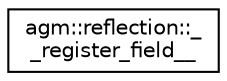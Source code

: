 digraph "圖形化之類別階層"
{
  edge [fontname="Helvetica",fontsize="10",labelfontname="Helvetica",labelfontsize="10"];
  node [fontname="Helvetica",fontsize="10",shape=record];
  rankdir="LR";
  Node1 [label="agm::reflection::_\l_register_field__",height=0.2,width=0.4,color="black", fillcolor="white", style="filled",URL="$structagm_1_1reflection_1_1____register__field____.html"];
}
